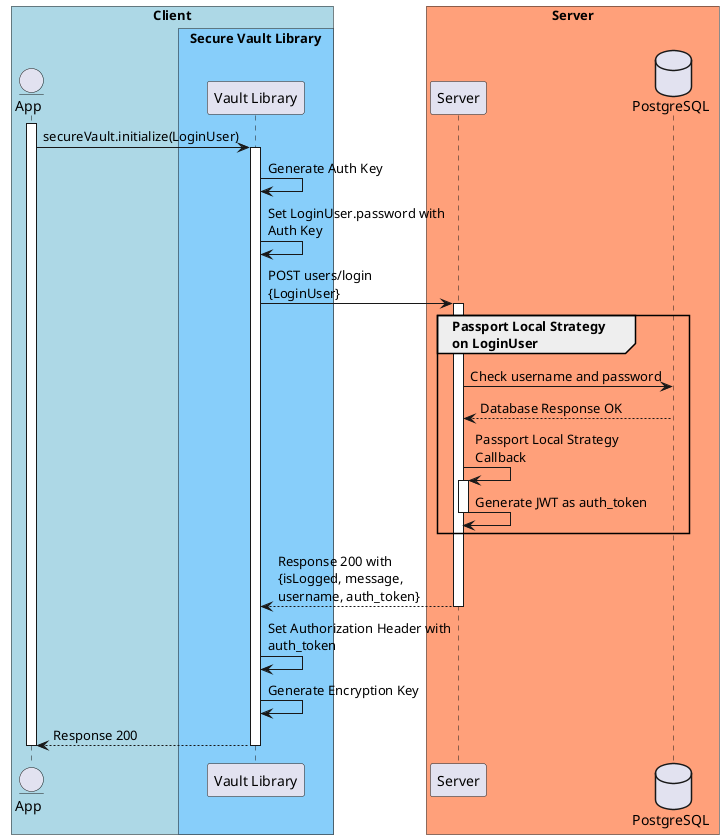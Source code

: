 @startuml LoginV2
!pragma teoz true

box "Client" #LightBlue
entity App
box "Secure Vault Library" #LightSkyBlue
participant "Vault Library" as SVC
end box
end box
box "Server" #LightSalmon
participant Server
database PostgreSQL
end box

' TODO: Add when it returns download file info to the user
activate App
    App -> SVC: secureVault.initialize(LoginUser)
    activate SVC
        SVC -> SVC: Generate Auth Key
        SVC -> SVC: Set LoginUser.password with\nAuth Key
        SVC -> Server: POST users/login\n{LoginUser}
        activate Server
        group Passport Local Strategy\non LoginUser
            Server -> PostgreSQL: Check username and password
            Server <-- PostgreSQL: Database Response OK
            Server -> Server: Passport Local Strategy\nCallback
            activate Server
            Server -> Server: Generate JWT as auth_token
            deactivate Server
        end
        SVC <-- Server: Response 200 with\n{isLogged, message,\nusername, auth_token}
        deactivate Server
        SVC -> SVC: Set Authorization Header with\nauth_token
        SVC -> SVC: Generate Encryption Key
        App <-- SVC: Response 200
    deactivate SVC
deactivate App